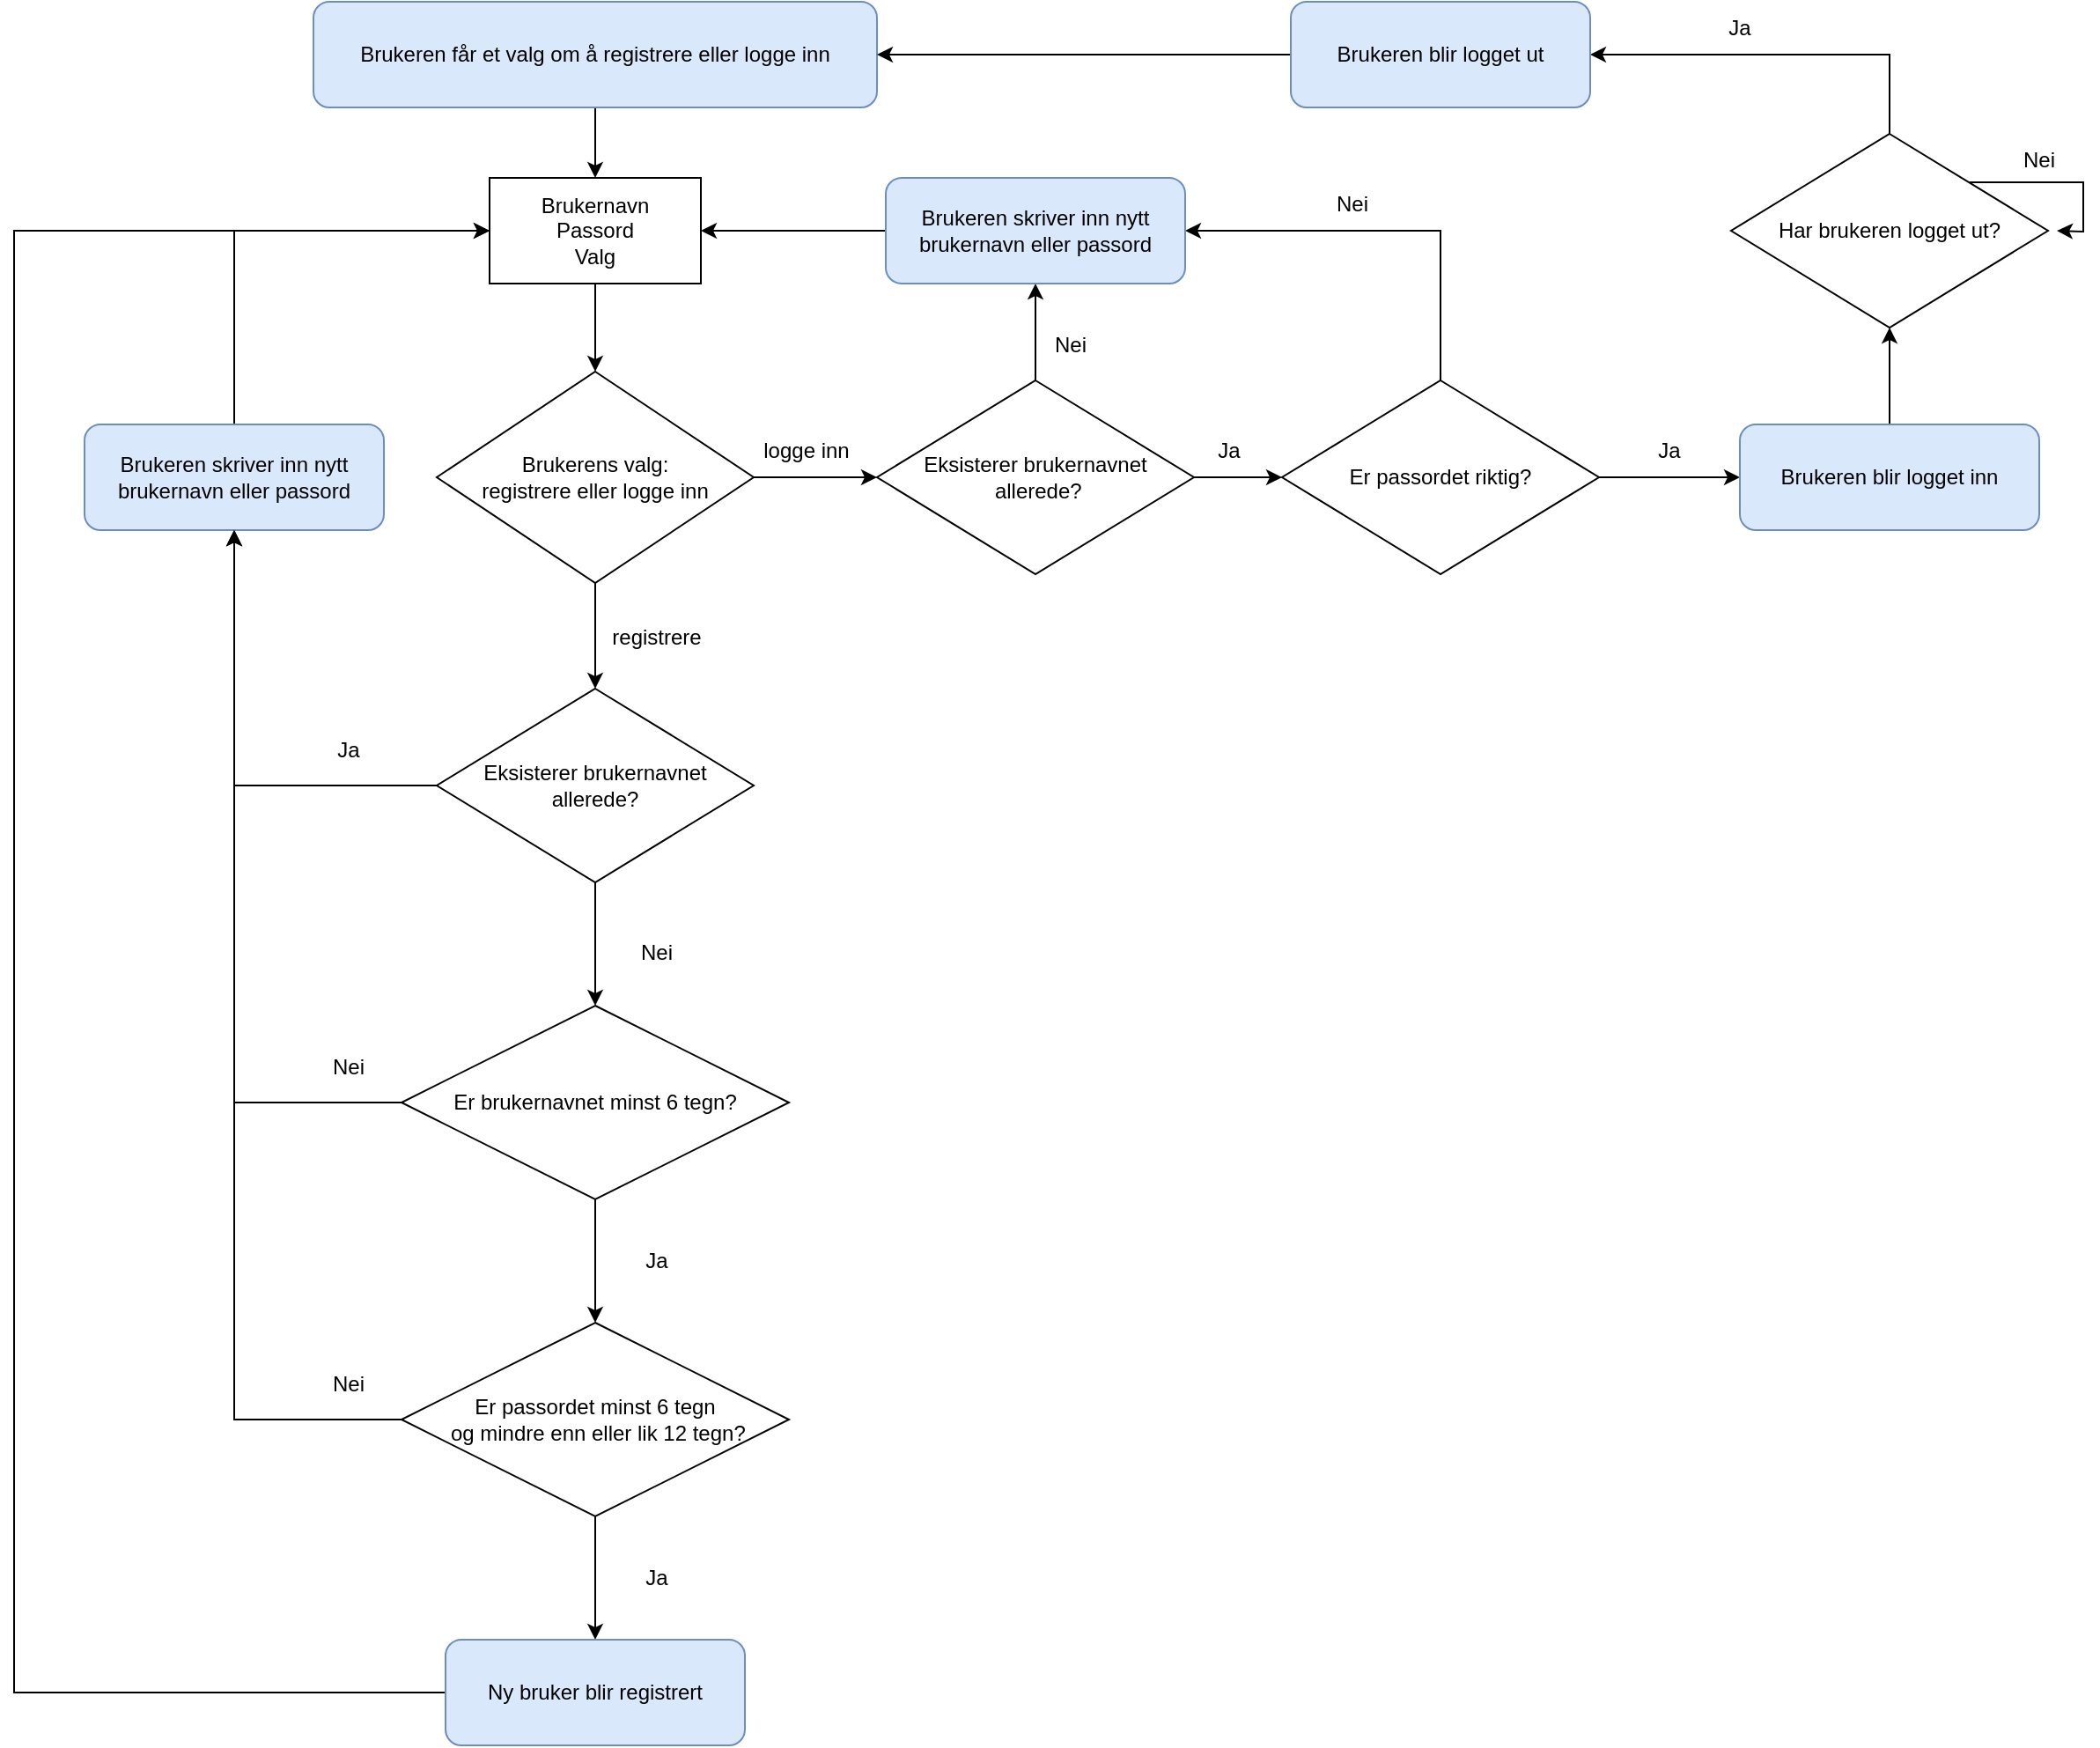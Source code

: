 <mxfile version="16.1.2" type="device"><diagram id="6fMdHbviBBMn17L-RS5d" name="Page-1"><mxGraphModel dx="1038" dy="649" grid="1" gridSize="10" guides="1" tooltips="1" connect="1" arrows="1" fold="1" page="1" pageScale="1" pageWidth="827" pageHeight="1169" math="0" shadow="0"><root><mxCell id="0"/><mxCell id="1" parent="0"/><mxCell id="MrPoAzTJuZ7y0fptd7uE-3" style="edgeStyle=orthogonalEdgeStyle;rounded=0;orthogonalLoop=1;jettySize=auto;html=1;exitX=0.5;exitY=1;exitDx=0;exitDy=0;entryX=0.5;entryY=0;entryDx=0;entryDy=0;" parent="1" source="MrPoAzTJuZ7y0fptd7uE-1" target="MrPoAzTJuZ7y0fptd7uE-2" edge="1"><mxGeometry relative="1" as="geometry"/></mxCell><mxCell id="MrPoAzTJuZ7y0fptd7uE-1" value="Brukeren får et valg om å registrere eller logge inn" style="rounded=1;whiteSpace=wrap;html=1;fillColor=#dae8fc;strokeColor=#6c8ebf;" parent="1" vertex="1"><mxGeometry x="280" y="60" width="320" height="60" as="geometry"/></mxCell><mxCell id="MrPoAzTJuZ7y0fptd7uE-5" style="edgeStyle=orthogonalEdgeStyle;rounded=0;orthogonalLoop=1;jettySize=auto;html=1;exitX=0.5;exitY=1;exitDx=0;exitDy=0;entryX=0.5;entryY=0;entryDx=0;entryDy=0;" parent="1" source="MrPoAzTJuZ7y0fptd7uE-2" target="MrPoAzTJuZ7y0fptd7uE-4" edge="1"><mxGeometry relative="1" as="geometry"/></mxCell><mxCell id="MrPoAzTJuZ7y0fptd7uE-2" value="Brukernavn&lt;br&gt;Passord&lt;br&gt;Valg" style="rounded=0;whiteSpace=wrap;html=1;" parent="1" vertex="1"><mxGeometry x="380" y="160" width="120" height="60" as="geometry"/></mxCell><mxCell id="MrPoAzTJuZ7y0fptd7uE-12" style="edgeStyle=orthogonalEdgeStyle;rounded=0;orthogonalLoop=1;jettySize=auto;html=1;exitX=0.5;exitY=1;exitDx=0;exitDy=0;entryX=0.5;entryY=0;entryDx=0;entryDy=0;" parent="1" source="MrPoAzTJuZ7y0fptd7uE-4" target="MrPoAzTJuZ7y0fptd7uE-10" edge="1"><mxGeometry relative="1" as="geometry"/></mxCell><mxCell id="MrPoAzTJuZ7y0fptd7uE-28" style="edgeStyle=orthogonalEdgeStyle;rounded=0;orthogonalLoop=1;jettySize=auto;html=1;exitX=1;exitY=0.5;exitDx=0;exitDy=0;entryX=0;entryY=0.5;entryDx=0;entryDy=0;" parent="1" source="MrPoAzTJuZ7y0fptd7uE-4" target="MrPoAzTJuZ7y0fptd7uE-27" edge="1"><mxGeometry relative="1" as="geometry"/></mxCell><mxCell id="MrPoAzTJuZ7y0fptd7uE-4" value="Brukerens valg:&lt;br&gt;registrere eller logge inn" style="rhombus;whiteSpace=wrap;html=1;" parent="1" vertex="1"><mxGeometry x="350" y="270" width="180" height="120" as="geometry"/></mxCell><mxCell id="MrPoAzTJuZ7y0fptd7uE-8" value="registrere" style="text;html=1;strokeColor=none;fillColor=none;align=center;verticalAlign=middle;whiteSpace=wrap;rounded=0;" parent="1" vertex="1"><mxGeometry x="445" y="406" width="60" height="30" as="geometry"/></mxCell><mxCell id="MrPoAzTJuZ7y0fptd7uE-14" style="edgeStyle=orthogonalEdgeStyle;rounded=0;orthogonalLoop=1;jettySize=auto;html=1;exitX=0;exitY=0.5;exitDx=0;exitDy=0;entryX=0.5;entryY=1;entryDx=0;entryDy=0;" parent="1" source="MrPoAzTJuZ7y0fptd7uE-10" target="MrPoAzTJuZ7y0fptd7uE-13" edge="1"><mxGeometry relative="1" as="geometry"/></mxCell><mxCell id="IhM0BMtxJsTPVlI4mJ6K-2" style="edgeStyle=orthogonalEdgeStyle;rounded=0;orthogonalLoop=1;jettySize=auto;html=1;exitX=0.5;exitY=1;exitDx=0;exitDy=0;entryX=0.5;entryY=0;entryDx=0;entryDy=0;" edge="1" parent="1" source="MrPoAzTJuZ7y0fptd7uE-10" target="IhM0BMtxJsTPVlI4mJ6K-1"><mxGeometry relative="1" as="geometry"/></mxCell><mxCell id="MrPoAzTJuZ7y0fptd7uE-10" value="Eksisterer brukernavnet allerede?" style="rhombus;whiteSpace=wrap;html=1;" parent="1" vertex="1"><mxGeometry x="350" y="450" width="180" height="110" as="geometry"/></mxCell><mxCell id="MrPoAzTJuZ7y0fptd7uE-15" style="edgeStyle=orthogonalEdgeStyle;rounded=0;orthogonalLoop=1;jettySize=auto;html=1;exitX=0.5;exitY=0;exitDx=0;exitDy=0;entryX=0;entryY=0.5;entryDx=0;entryDy=0;" parent="1" source="MrPoAzTJuZ7y0fptd7uE-13" target="MrPoAzTJuZ7y0fptd7uE-2" edge="1"><mxGeometry relative="1" as="geometry"/></mxCell><mxCell id="MrPoAzTJuZ7y0fptd7uE-13" value="Brukeren skriver inn nytt brukernavn eller passord" style="rounded=1;whiteSpace=wrap;html=1;fillColor=#dae8fc;strokeColor=#6c8ebf;" parent="1" vertex="1"><mxGeometry x="150" y="300" width="170" height="60" as="geometry"/></mxCell><mxCell id="MrPoAzTJuZ7y0fptd7uE-16" value="Ja" style="text;html=1;strokeColor=none;fillColor=none;align=center;verticalAlign=middle;whiteSpace=wrap;rounded=0;" parent="1" vertex="1"><mxGeometry x="270" y="470" width="60" height="30" as="geometry"/></mxCell><mxCell id="MrPoAzTJuZ7y0fptd7uE-20" style="edgeStyle=orthogonalEdgeStyle;rounded=0;orthogonalLoop=1;jettySize=auto;html=1;exitX=0;exitY=0.5;exitDx=0;exitDy=0;entryX=0.5;entryY=1;entryDx=0;entryDy=0;" parent="1" source="MrPoAzTJuZ7y0fptd7uE-17" target="MrPoAzTJuZ7y0fptd7uE-13" edge="1"><mxGeometry relative="1" as="geometry"/></mxCell><mxCell id="MrPoAzTJuZ7y0fptd7uE-23" style="edgeStyle=orthogonalEdgeStyle;rounded=0;orthogonalLoop=1;jettySize=auto;html=1;exitX=0.5;exitY=1;exitDx=0;exitDy=0;entryX=0.5;entryY=0;entryDx=0;entryDy=0;" parent="1" source="MrPoAzTJuZ7y0fptd7uE-17" target="MrPoAzTJuZ7y0fptd7uE-22" edge="1"><mxGeometry relative="1" as="geometry"/></mxCell><mxCell id="MrPoAzTJuZ7y0fptd7uE-17" value="Er passordet minst 6 tegn&lt;br&gt;&amp;nbsp;og mindre enn eller lik 12 tegn?" style="rhombus;whiteSpace=wrap;html=1;" parent="1" vertex="1"><mxGeometry x="330" y="810" width="220" height="110" as="geometry"/></mxCell><mxCell id="MrPoAzTJuZ7y0fptd7uE-19" value="Nei" style="text;html=1;strokeColor=none;fillColor=none;align=center;verticalAlign=middle;whiteSpace=wrap;rounded=0;" parent="1" vertex="1"><mxGeometry x="445" y="585" width="60" height="30" as="geometry"/></mxCell><mxCell id="MrPoAzTJuZ7y0fptd7uE-21" value="Nei" style="text;html=1;strokeColor=none;fillColor=none;align=center;verticalAlign=middle;whiteSpace=wrap;rounded=0;" parent="1" vertex="1"><mxGeometry x="270" y="650" width="60" height="30" as="geometry"/></mxCell><mxCell id="MrPoAzTJuZ7y0fptd7uE-25" style="edgeStyle=orthogonalEdgeStyle;rounded=0;orthogonalLoop=1;jettySize=auto;html=1;exitX=0;exitY=0.5;exitDx=0;exitDy=0;entryX=0;entryY=0.5;entryDx=0;entryDy=0;" parent="1" source="MrPoAzTJuZ7y0fptd7uE-22" target="MrPoAzTJuZ7y0fptd7uE-2" edge="1"><mxGeometry relative="1" as="geometry"><Array as="points"><mxPoint x="110" y="1020"/><mxPoint x="110" y="190"/></Array></mxGeometry></mxCell><mxCell id="MrPoAzTJuZ7y0fptd7uE-22" value="Ny bruker blir registrert" style="rounded=1;whiteSpace=wrap;html=1;fillColor=#dae8fc;strokeColor=#6c8ebf;" parent="1" vertex="1"><mxGeometry x="355" y="990" width="170" height="60" as="geometry"/></mxCell><mxCell id="MrPoAzTJuZ7y0fptd7uE-24" value="Ja" style="text;html=1;strokeColor=none;fillColor=none;align=center;verticalAlign=middle;whiteSpace=wrap;rounded=0;" parent="1" vertex="1"><mxGeometry x="445" y="940" width="60" height="30" as="geometry"/></mxCell><mxCell id="MrPoAzTJuZ7y0fptd7uE-30" style="edgeStyle=orthogonalEdgeStyle;rounded=0;orthogonalLoop=1;jettySize=auto;html=1;exitX=1;exitY=0.5;exitDx=0;exitDy=0;entryX=0;entryY=0.5;entryDx=0;entryDy=0;" parent="1" source="MrPoAzTJuZ7y0fptd7uE-27" target="MrPoAzTJuZ7y0fptd7uE-29" edge="1"><mxGeometry relative="1" as="geometry"/></mxCell><mxCell id="MrPoAzTJuZ7y0fptd7uE-37" style="edgeStyle=orthogonalEdgeStyle;rounded=0;orthogonalLoop=1;jettySize=auto;html=1;exitX=0.5;exitY=0;exitDx=0;exitDy=0;entryX=0.5;entryY=1;entryDx=0;entryDy=0;" parent="1" source="MrPoAzTJuZ7y0fptd7uE-27" target="MrPoAzTJuZ7y0fptd7uE-36" edge="1"><mxGeometry relative="1" as="geometry"/></mxCell><mxCell id="MrPoAzTJuZ7y0fptd7uE-27" value="Eksisterer brukernavnet&lt;br&gt;&amp;nbsp;allerede?" style="rhombus;whiteSpace=wrap;html=1;" parent="1" vertex="1"><mxGeometry x="600" y="275" width="180" height="110" as="geometry"/></mxCell><mxCell id="MrPoAzTJuZ7y0fptd7uE-32" style="edgeStyle=orthogonalEdgeStyle;rounded=0;orthogonalLoop=1;jettySize=auto;html=1;exitX=1;exitY=0.5;exitDx=0;exitDy=0;entryX=0;entryY=0.5;entryDx=0;entryDy=0;" parent="1" source="MrPoAzTJuZ7y0fptd7uE-29" target="MrPoAzTJuZ7y0fptd7uE-31" edge="1"><mxGeometry relative="1" as="geometry"/></mxCell><mxCell id="MrPoAzTJuZ7y0fptd7uE-38" style="edgeStyle=orthogonalEdgeStyle;rounded=0;orthogonalLoop=1;jettySize=auto;html=1;exitX=0.5;exitY=0;exitDx=0;exitDy=0;entryX=1;entryY=0.5;entryDx=0;entryDy=0;" parent="1" source="MrPoAzTJuZ7y0fptd7uE-29" target="MrPoAzTJuZ7y0fptd7uE-36" edge="1"><mxGeometry relative="1" as="geometry"/></mxCell><mxCell id="MrPoAzTJuZ7y0fptd7uE-29" value="Er passordet riktig?" style="rhombus;whiteSpace=wrap;html=1;" parent="1" vertex="1"><mxGeometry x="830" y="275" width="180" height="110" as="geometry"/></mxCell><mxCell id="MrPoAzTJuZ7y0fptd7uE-45" style="edgeStyle=orthogonalEdgeStyle;rounded=0;orthogonalLoop=1;jettySize=auto;html=1;exitX=0.5;exitY=0;exitDx=0;exitDy=0;entryX=0.5;entryY=1;entryDx=0;entryDy=0;" parent="1" source="MrPoAzTJuZ7y0fptd7uE-31" target="MrPoAzTJuZ7y0fptd7uE-44" edge="1"><mxGeometry relative="1" as="geometry"/></mxCell><mxCell id="MrPoAzTJuZ7y0fptd7uE-31" value="Brukeren blir logget inn" style="rounded=1;whiteSpace=wrap;html=1;fillColor=#dae8fc;strokeColor=#6c8ebf;" parent="1" vertex="1"><mxGeometry x="1090" y="300" width="170" height="60" as="geometry"/></mxCell><mxCell id="MrPoAzTJuZ7y0fptd7uE-33" value="Ja" style="text;html=1;strokeColor=none;fillColor=none;align=center;verticalAlign=middle;whiteSpace=wrap;rounded=0;" parent="1" vertex="1"><mxGeometry x="1020" y="300" width="60" height="30" as="geometry"/></mxCell><mxCell id="MrPoAzTJuZ7y0fptd7uE-34" value="Ja" style="text;html=1;strokeColor=none;fillColor=none;align=center;verticalAlign=middle;whiteSpace=wrap;rounded=0;" parent="1" vertex="1"><mxGeometry x="770" y="300" width="60" height="30" as="geometry"/></mxCell><mxCell id="MrPoAzTJuZ7y0fptd7uE-35" value="logge inn" style="text;html=1;strokeColor=none;fillColor=none;align=center;verticalAlign=middle;whiteSpace=wrap;rounded=0;" parent="1" vertex="1"><mxGeometry x="530" y="300" width="60" height="30" as="geometry"/></mxCell><mxCell id="MrPoAzTJuZ7y0fptd7uE-43" style="edgeStyle=orthogonalEdgeStyle;rounded=0;orthogonalLoop=1;jettySize=auto;html=1;exitX=0;exitY=0.5;exitDx=0;exitDy=0;entryX=1;entryY=0.5;entryDx=0;entryDy=0;" parent="1" source="MrPoAzTJuZ7y0fptd7uE-36" target="MrPoAzTJuZ7y0fptd7uE-2" edge="1"><mxGeometry relative="1" as="geometry"/></mxCell><mxCell id="MrPoAzTJuZ7y0fptd7uE-36" value="Brukeren skriver inn nytt brukernavn eller passord" style="rounded=1;whiteSpace=wrap;html=1;fillColor=#dae8fc;strokeColor=#6c8ebf;" parent="1" vertex="1"><mxGeometry x="605" y="160" width="170" height="60" as="geometry"/></mxCell><mxCell id="MrPoAzTJuZ7y0fptd7uE-39" value="Nei" style="text;html=1;strokeColor=none;fillColor=none;align=center;verticalAlign=middle;whiteSpace=wrap;rounded=0;" parent="1" vertex="1"><mxGeometry x="680" y="240" width="60" height="30" as="geometry"/></mxCell><mxCell id="MrPoAzTJuZ7y0fptd7uE-40" value="Nei" style="text;html=1;strokeColor=none;fillColor=none;align=center;verticalAlign=middle;whiteSpace=wrap;rounded=0;" parent="1" vertex="1"><mxGeometry x="840" y="160" width="60" height="30" as="geometry"/></mxCell><mxCell id="MrPoAzTJuZ7y0fptd7uE-48" style="edgeStyle=orthogonalEdgeStyle;rounded=0;orthogonalLoop=1;jettySize=auto;html=1;exitX=0.5;exitY=0;exitDx=0;exitDy=0;entryX=1;entryY=0.5;entryDx=0;entryDy=0;" parent="1" source="MrPoAzTJuZ7y0fptd7uE-44" target="MrPoAzTJuZ7y0fptd7uE-47" edge="1"><mxGeometry relative="1" as="geometry"/></mxCell><mxCell id="MrPoAzTJuZ7y0fptd7uE-52" style="edgeStyle=orthogonalEdgeStyle;rounded=0;orthogonalLoop=1;jettySize=auto;html=1;exitX=1;exitY=0;exitDx=0;exitDy=0;" parent="1" source="MrPoAzTJuZ7y0fptd7uE-44" edge="1"><mxGeometry relative="1" as="geometry"><mxPoint x="1270" y="190" as="targetPoint"/></mxGeometry></mxCell><mxCell id="MrPoAzTJuZ7y0fptd7uE-44" value="Har brukeren logget ut?" style="rhombus;whiteSpace=wrap;html=1;" parent="1" vertex="1"><mxGeometry x="1085" y="135" width="180" height="110" as="geometry"/></mxCell><mxCell id="MrPoAzTJuZ7y0fptd7uE-51" style="edgeStyle=orthogonalEdgeStyle;rounded=0;orthogonalLoop=1;jettySize=auto;html=1;exitX=0;exitY=0.5;exitDx=0;exitDy=0;" parent="1" source="MrPoAzTJuZ7y0fptd7uE-47" target="MrPoAzTJuZ7y0fptd7uE-1" edge="1"><mxGeometry relative="1" as="geometry"/></mxCell><mxCell id="MrPoAzTJuZ7y0fptd7uE-47" value="Brukeren blir logget ut" style="rounded=1;whiteSpace=wrap;html=1;fillColor=#dae8fc;strokeColor=#6c8ebf;" parent="1" vertex="1"><mxGeometry x="835" y="60" width="170" height="60" as="geometry"/></mxCell><mxCell id="MrPoAzTJuZ7y0fptd7uE-49" value="Ja" style="text;html=1;strokeColor=none;fillColor=none;align=center;verticalAlign=middle;whiteSpace=wrap;rounded=0;" parent="1" vertex="1"><mxGeometry x="1060" y="60" width="60" height="30" as="geometry"/></mxCell><mxCell id="MrPoAzTJuZ7y0fptd7uE-53" value="Nei" style="text;html=1;strokeColor=none;fillColor=none;align=center;verticalAlign=middle;whiteSpace=wrap;rounded=0;" parent="1" vertex="1"><mxGeometry x="1230" y="135" width="60" height="30" as="geometry"/></mxCell><mxCell id="IhM0BMtxJsTPVlI4mJ6K-4" style="edgeStyle=orthogonalEdgeStyle;rounded=0;orthogonalLoop=1;jettySize=auto;html=1;exitX=0.5;exitY=1;exitDx=0;exitDy=0;entryX=0.5;entryY=0;entryDx=0;entryDy=0;" edge="1" parent="1" source="IhM0BMtxJsTPVlI4mJ6K-1" target="MrPoAzTJuZ7y0fptd7uE-17"><mxGeometry relative="1" as="geometry"/></mxCell><mxCell id="IhM0BMtxJsTPVlI4mJ6K-5" style="edgeStyle=orthogonalEdgeStyle;rounded=0;orthogonalLoop=1;jettySize=auto;html=1;exitX=0;exitY=0.5;exitDx=0;exitDy=0;entryX=0.5;entryY=1;entryDx=0;entryDy=0;" edge="1" parent="1" source="IhM0BMtxJsTPVlI4mJ6K-1" target="MrPoAzTJuZ7y0fptd7uE-13"><mxGeometry relative="1" as="geometry"/></mxCell><mxCell id="IhM0BMtxJsTPVlI4mJ6K-1" value="Er brukernavnet minst 6 tegn?" style="rhombus;whiteSpace=wrap;html=1;" vertex="1" parent="1"><mxGeometry x="330" y="630" width="220" height="110" as="geometry"/></mxCell><mxCell id="IhM0BMtxJsTPVlI4mJ6K-3" value="Ja" style="text;html=1;strokeColor=none;fillColor=none;align=center;verticalAlign=middle;whiteSpace=wrap;rounded=0;" vertex="1" parent="1"><mxGeometry x="445" y="760" width="60" height="30" as="geometry"/></mxCell><mxCell id="IhM0BMtxJsTPVlI4mJ6K-6" value="Nei" style="text;html=1;strokeColor=none;fillColor=none;align=center;verticalAlign=middle;whiteSpace=wrap;rounded=0;" vertex="1" parent="1"><mxGeometry x="270" y="830" width="60" height="30" as="geometry"/></mxCell></root></mxGraphModel></diagram></mxfile>